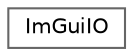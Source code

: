 digraph "Graphical Class Hierarchy"
{
 // LATEX_PDF_SIZE
  bgcolor="transparent";
  edge [fontname=Helvetica,fontsize=10,labelfontname=Helvetica,labelfontsize=10];
  node [fontname=Helvetica,fontsize=10,shape=box,height=0.2,width=0.4];
  rankdir="LR";
  Node0 [id="Node000000",label="ImGuiIO",height=0.2,width=0.4,color="grey40", fillcolor="white", style="filled",URL="$struct_im_gui_i_o.html",tooltip=" "];
}
